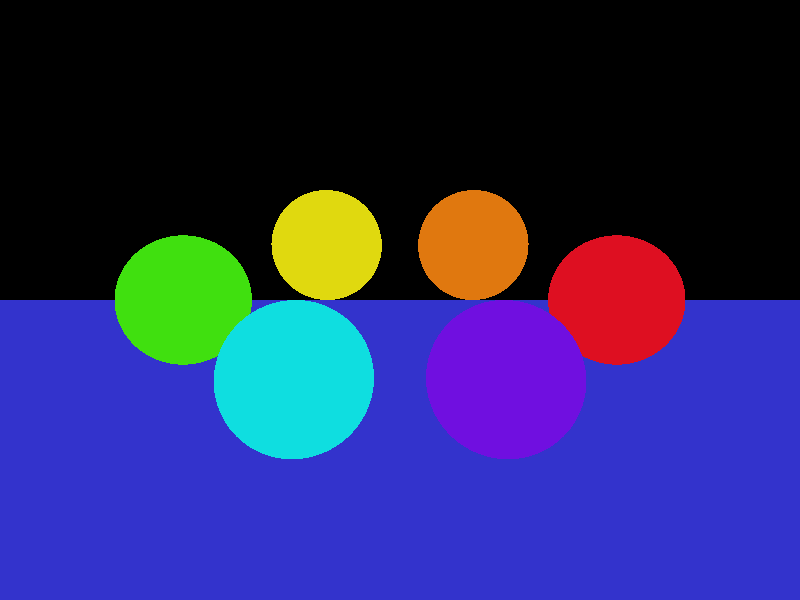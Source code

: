 camera {
  location  <0, 0, 14>
  up        <0,  1,  0>
  right     <1.33333, 0,  0>
  look_at   <0, 0, 0>
}

light_source {<-70, 100, 100> color rgb <1.5, 1.5, 1.5>}
light_source {<70, 100, 100> color rgb <1.5, 1.5, 1.5>}



sphere { <-5, 0, 0>, 1.5 //red sphere
  pigment { color rgbf <.87, .06 , .13, 0.3>}
  finish {ambient 0.2 diffuse 0.4  refraction 1.0 ior 1.6}
  translate <0, 0, 0>
}

sphere { <5, 0, 0>, 1.5 //green sphere
  pigment { color rgbf <.25, .88 , .06 , 0.3>}
  finish {ambient 0.2 diffuse 0.4  refraction 1.0 ior 1.6}
  translate <0, 0, 0>
}

sphere { <-2, 1.5, -2.5>, 1.5 //orange sphere
  pigment { color rgbf <.88, .47 , .06 , 0.3>}
  finish {ambient 0.2 diffuse 0.4  refraction 1.0 ior 1.6}
  translate <0, 0, 0>
}

sphere { <2, 1.5, -2.5>, 1.5 //yellow sphere
  pigment { color rgbf <.88, .85 , .06 , 0.3>}
  finish {ambient 0.2 diffuse 0.4  refraction 1.0 ior 1.6}
  translate <0, 0, 0>
}

sphere { <2, -1.5, 2.5>, 1.5 //blue sphere
  pigment { color rgbf <.06, .87 , .88 , 0.3>}
  finish {ambient 0.2 diffuse 0.4  refraction 1.0 ior 1.6}
  translate <0, 0, 0>
}

sphere { <-2, -1.5, 2.5>, 1.5 //purple sphere
  pigment { color rgbf <.44, .06 , .88 , 0.3>}
  finish {ambient 0.2 diffuse 0.4  refraction 1.0 ior 1.6}
  translate <0, 0, 0>
}



plane {<0, 1, 0>, -4
      pigment {color rgb <0.2, 0.2, 0.8>}
      finish {ambient 0.4 diffuse 0.8}
}
